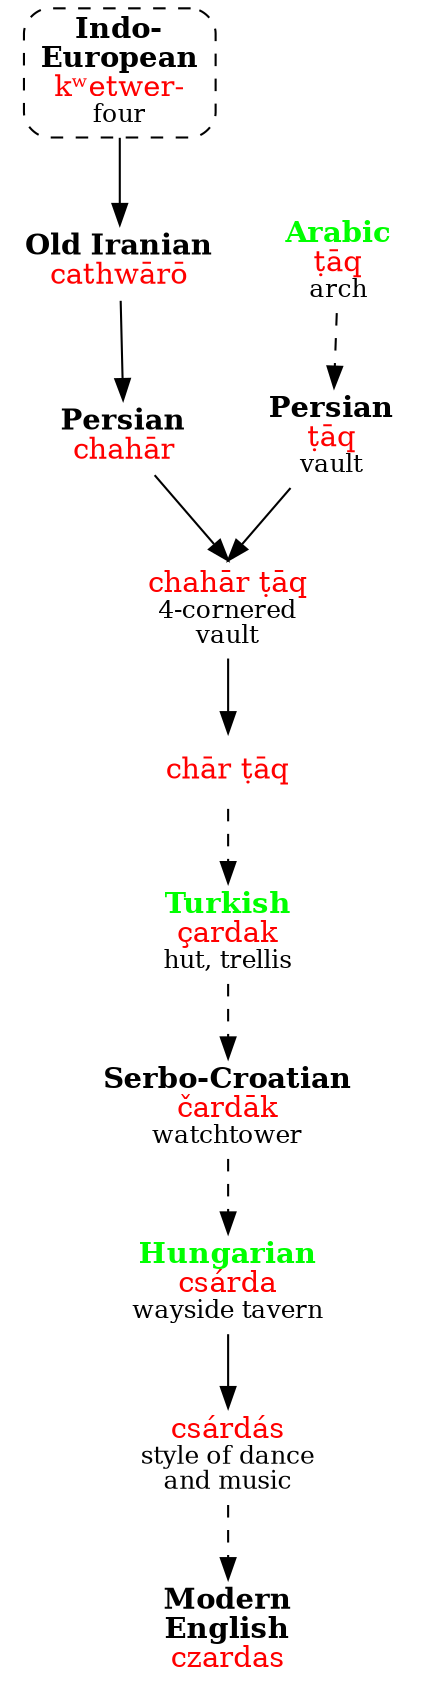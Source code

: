 strict digraph {
node [shape=none]
kwetwer [label=<<b>Indo-<br/>European</b><br/><font color="red">kʷetwer-</font><br/><font point-size="12">four</font>> shape=box style="dashed,rounded" URL="kwetwer-four1.svg"]
cathwaroOI [label=<<b>Old Iranian</b><br/><font color="red">cathwārō</font>>]
taqAr [label=<<font color="green"><b>Arabic</b></font><br/><font color="red">ṭāq</font><br/><font point-size="12">arch</font>>]
taqP [label=<<b>Persian</b><br/><font color="red">ṭāq</font><br/><font point-size="12">vault</font>>]
chaharP [label=<<b>Persian</b><br/><font color="red">chahār</font>>]
chahartaqP [label=<<font color="red">chahār ṭāq</font><br/><font point-size="12">4-cornered<br/>vault</font>>]
chartaqP [label=<<font color="red">chār ṭāq</font>>]
cardakT [label=<<font color="green"><b>Turkish</b></font><br/><font color="red">çardak</font><br/><font point-size="12">hut, trellis</font>>]
cardakSC [label=<<b>Serbo-Croatian</b><br/><font color="red">čardāk</font><br/><font point-size="12">watchtower</font>>]
csardaH [label=<<font color="green"><b>Hungarian</b></font><br/><font color="red">csárda</font><br/><font point-size="12">wayside tavern</font>>]
csardasH [label=<<font color="red">csárdás</font><br/><font point-size="12">style of dance<br/>and music</font>>]
czardas [label=<<b>Modern<br/>English</b><br/><font color="red">czardas</font>>]
kwetwer -> cathwaroOI
cathwaroOI -> chaharP
taqAr -> taqP [style=dashed]
{ chaharP taqP } -> chahartaqP [samehead=1]
chahartaqP -> chartaqP
chartaqP -> cardakT -> cardakSC -> csardaH [style=dashed]
csardaH -> csardasH
csardasH -> czardas [style=dashed]
{ rank=same cathwaroOI -> taqAr [style=invis] }
}